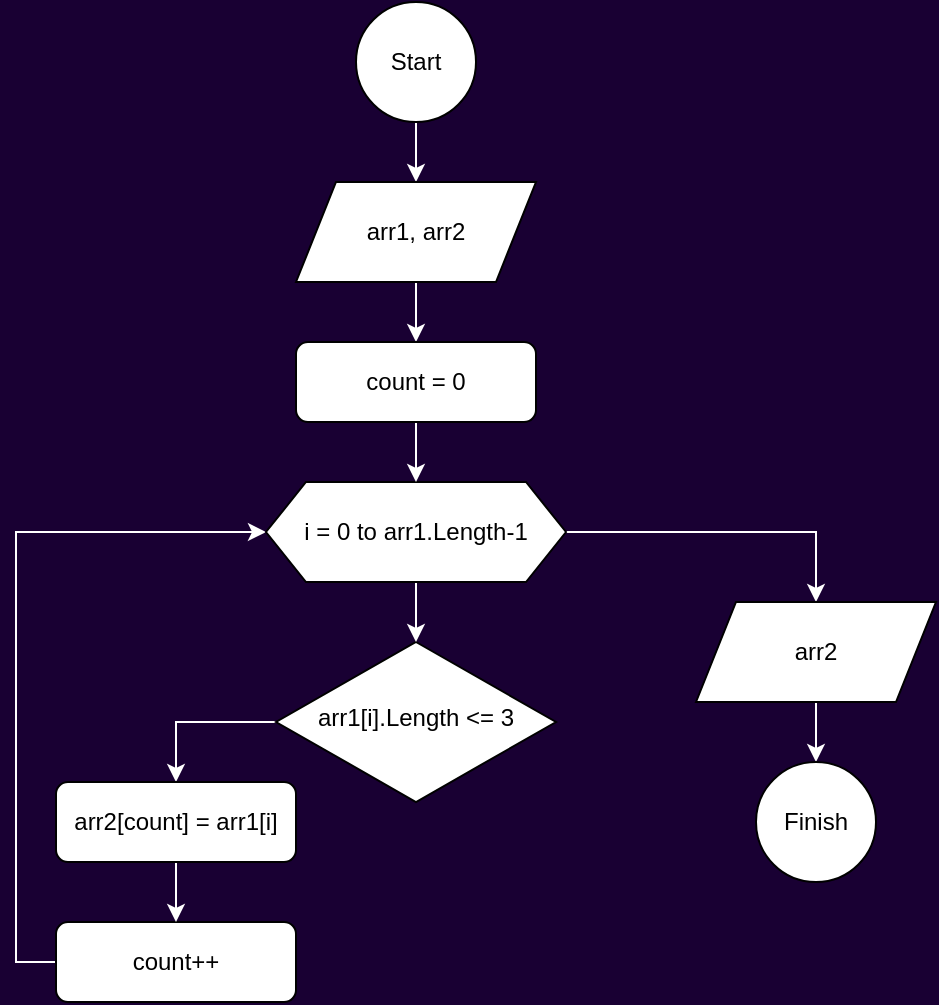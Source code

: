 <mxfile version="24.7.12">
  <diagram id="C5RBs43oDa-KdzZeNtuy" name="Page-1">
    <mxGraphModel dx="1007" dy="557" grid="1" gridSize="10" guides="1" tooltips="1" connect="1" arrows="1" fold="1" page="1" pageScale="1" pageWidth="827" pageHeight="1169" background="#190033" math="0" shadow="0">
      <root>
        <mxCell id="WIyWlLk6GJQsqaUBKTNV-0" />
        <mxCell id="WIyWlLk6GJQsqaUBKTNV-1" parent="WIyWlLk6GJQsqaUBKTNV-0" />
        <mxCell id="XI1tbj678sGjePTkWYzM-15" style="edgeStyle=orthogonalEdgeStyle;rounded=0;orthogonalLoop=1;jettySize=auto;html=1;entryX=0.5;entryY=0;entryDx=0;entryDy=0;strokeColor=#FFFFFF;" edge="1" parent="WIyWlLk6GJQsqaUBKTNV-1" target="WIyWlLk6GJQsqaUBKTNV-12">
          <mxGeometry relative="1" as="geometry">
            <mxPoint x="330" y="410" as="sourcePoint" />
            <mxPoint x="210" y="400" as="targetPoint" />
            <Array as="points">
              <mxPoint x="280" y="410" />
            </Array>
          </mxGeometry>
        </mxCell>
        <mxCell id="WIyWlLk6GJQsqaUBKTNV-6" value="arr1[i].Length &amp;lt;= 3" style="rhombus;whiteSpace=wrap;html=1;shadow=0;fontFamily=Helvetica;fontSize=12;align=center;strokeWidth=1;spacing=6;spacingTop=-4;" parent="WIyWlLk6GJQsqaUBKTNV-1" vertex="1">
          <mxGeometry x="330" y="370" width="140" height="80" as="geometry" />
        </mxCell>
        <mxCell id="XI1tbj678sGjePTkWYzM-17" style="edgeStyle=orthogonalEdgeStyle;rounded=0;orthogonalLoop=1;jettySize=auto;html=1;entryX=0;entryY=0.5;entryDx=0;entryDy=0;strokeColor=#FFFFFF;" edge="1" parent="WIyWlLk6GJQsqaUBKTNV-1" source="WIyWlLk6GJQsqaUBKTNV-11" target="XI1tbj678sGjePTkWYzM-2">
          <mxGeometry relative="1" as="geometry">
            <Array as="points">
              <mxPoint x="200" y="530" />
              <mxPoint x="200" y="315" />
            </Array>
          </mxGeometry>
        </mxCell>
        <mxCell id="WIyWlLk6GJQsqaUBKTNV-11" value="count++" style="rounded=1;whiteSpace=wrap;html=1;fontSize=12;glass=0;strokeWidth=1;shadow=0;" parent="WIyWlLk6GJQsqaUBKTNV-1" vertex="1">
          <mxGeometry x="220" y="510" width="120" height="40" as="geometry" />
        </mxCell>
        <mxCell id="XI1tbj678sGjePTkWYzM-16" value="" style="edgeStyle=orthogonalEdgeStyle;rounded=0;orthogonalLoop=1;jettySize=auto;html=1;strokeColor=#FFFFFF;" edge="1" parent="WIyWlLk6GJQsqaUBKTNV-1" source="WIyWlLk6GJQsqaUBKTNV-12" target="WIyWlLk6GJQsqaUBKTNV-11">
          <mxGeometry relative="1" as="geometry" />
        </mxCell>
        <mxCell id="WIyWlLk6GJQsqaUBKTNV-12" value="arr2[count] = arr1[i]" style="rounded=1;whiteSpace=wrap;html=1;fontSize=12;glass=0;strokeWidth=1;shadow=0;" parent="WIyWlLk6GJQsqaUBKTNV-1" vertex="1">
          <mxGeometry x="220" y="440" width="120" height="40" as="geometry" />
        </mxCell>
        <mxCell id="XI1tbj678sGjePTkWYzM-11" value="" style="edgeStyle=orthogonalEdgeStyle;rounded=0;orthogonalLoop=1;jettySize=auto;html=1;entryX=0.5;entryY=0;entryDx=0;entryDy=0;strokeColor=#FFFFFF;" edge="1" parent="WIyWlLk6GJQsqaUBKTNV-1" source="XI1tbj678sGjePTkWYzM-0" target="XI1tbj678sGjePTkWYzM-1">
          <mxGeometry relative="1" as="geometry" />
        </mxCell>
        <mxCell id="XI1tbj678sGjePTkWYzM-0" value="Start" style="ellipse;whiteSpace=wrap;html=1;aspect=fixed;" vertex="1" parent="WIyWlLk6GJQsqaUBKTNV-1">
          <mxGeometry x="370" y="50" width="60" height="60" as="geometry" />
        </mxCell>
        <mxCell id="XI1tbj678sGjePTkWYzM-12" value="" style="edgeStyle=orthogonalEdgeStyle;rounded=0;orthogonalLoop=1;jettySize=auto;html=1;strokeColor=#FFFFFF;" edge="1" parent="WIyWlLk6GJQsqaUBKTNV-1" source="XI1tbj678sGjePTkWYzM-1" target="XI1tbj678sGjePTkWYzM-7">
          <mxGeometry relative="1" as="geometry" />
        </mxCell>
        <mxCell id="XI1tbj678sGjePTkWYzM-1" value="arr1, arr2" style="shape=parallelogram;perimeter=parallelogramPerimeter;whiteSpace=wrap;html=1;fixedSize=1;" vertex="1" parent="WIyWlLk6GJQsqaUBKTNV-1">
          <mxGeometry x="340" y="140" width="120" height="50" as="geometry" />
        </mxCell>
        <mxCell id="XI1tbj678sGjePTkWYzM-14" value="" style="edgeStyle=orthogonalEdgeStyle;rounded=0;orthogonalLoop=1;jettySize=auto;html=1;strokeColor=#FFFFFF;" edge="1" parent="WIyWlLk6GJQsqaUBKTNV-1" source="XI1tbj678sGjePTkWYzM-2" target="WIyWlLk6GJQsqaUBKTNV-6">
          <mxGeometry relative="1" as="geometry" />
        </mxCell>
        <mxCell id="XI1tbj678sGjePTkWYzM-18" style="edgeStyle=orthogonalEdgeStyle;rounded=0;orthogonalLoop=1;jettySize=auto;html=1;entryX=0.5;entryY=0;entryDx=0;entryDy=0;strokeColor=#FFFFFF;" edge="1" parent="WIyWlLk6GJQsqaUBKTNV-1" source="XI1tbj678sGjePTkWYzM-2" target="XI1tbj678sGjePTkWYzM-3">
          <mxGeometry relative="1" as="geometry" />
        </mxCell>
        <mxCell id="XI1tbj678sGjePTkWYzM-2" value="i = 0 to arr1.Length-1" style="shape=hexagon;perimeter=hexagonPerimeter2;whiteSpace=wrap;html=1;fixedSize=1;" vertex="1" parent="WIyWlLk6GJQsqaUBKTNV-1">
          <mxGeometry x="325" y="290" width="150" height="50" as="geometry" />
        </mxCell>
        <mxCell id="XI1tbj678sGjePTkWYzM-19" value="" style="edgeStyle=orthogonalEdgeStyle;rounded=0;orthogonalLoop=1;jettySize=auto;html=1;strokeColor=#FFFFFF;" edge="1" parent="WIyWlLk6GJQsqaUBKTNV-1" source="XI1tbj678sGjePTkWYzM-3" target="XI1tbj678sGjePTkWYzM-4">
          <mxGeometry relative="1" as="geometry" />
        </mxCell>
        <mxCell id="XI1tbj678sGjePTkWYzM-3" value="arr2" style="shape=parallelogram;perimeter=parallelogramPerimeter;whiteSpace=wrap;html=1;fixedSize=1;" vertex="1" parent="WIyWlLk6GJQsqaUBKTNV-1">
          <mxGeometry x="540" y="350" width="120" height="50" as="geometry" />
        </mxCell>
        <mxCell id="XI1tbj678sGjePTkWYzM-4" value="Finish" style="ellipse;whiteSpace=wrap;html=1;aspect=fixed;" vertex="1" parent="WIyWlLk6GJQsqaUBKTNV-1">
          <mxGeometry x="570" y="430" width="60" height="60" as="geometry" />
        </mxCell>
        <mxCell id="XI1tbj678sGjePTkWYzM-13" value="" style="edgeStyle=orthogonalEdgeStyle;rounded=0;orthogonalLoop=1;jettySize=auto;html=1;strokeColor=#FFFFFF;" edge="1" parent="WIyWlLk6GJQsqaUBKTNV-1" source="XI1tbj678sGjePTkWYzM-7" target="XI1tbj678sGjePTkWYzM-2">
          <mxGeometry relative="1" as="geometry" />
        </mxCell>
        <mxCell id="XI1tbj678sGjePTkWYzM-7" value="count = 0" style="rounded=1;whiteSpace=wrap;html=1;fontSize=12;glass=0;strokeWidth=1;shadow=0;" vertex="1" parent="WIyWlLk6GJQsqaUBKTNV-1">
          <mxGeometry x="340" y="220" width="120" height="40" as="geometry" />
        </mxCell>
      </root>
    </mxGraphModel>
  </diagram>
</mxfile>
